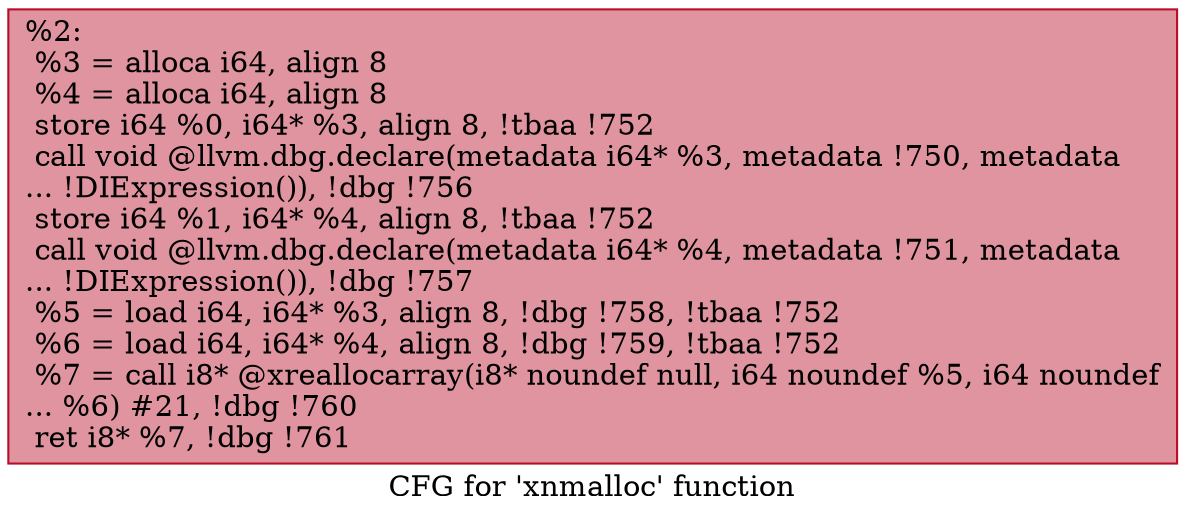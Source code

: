 digraph "CFG for 'xnmalloc' function" {
	label="CFG for 'xnmalloc' function";

	Node0x18c75a0 [shape=record,color="#b70d28ff", style=filled, fillcolor="#b70d2870",label="{%2:\l  %3 = alloca i64, align 8\l  %4 = alloca i64, align 8\l  store i64 %0, i64* %3, align 8, !tbaa !752\l  call void @llvm.dbg.declare(metadata i64* %3, metadata !750, metadata\l... !DIExpression()), !dbg !756\l  store i64 %1, i64* %4, align 8, !tbaa !752\l  call void @llvm.dbg.declare(metadata i64* %4, metadata !751, metadata\l... !DIExpression()), !dbg !757\l  %5 = load i64, i64* %3, align 8, !dbg !758, !tbaa !752\l  %6 = load i64, i64* %4, align 8, !dbg !759, !tbaa !752\l  %7 = call i8* @xreallocarray(i8* noundef null, i64 noundef %5, i64 noundef\l... %6) #21, !dbg !760\l  ret i8* %7, !dbg !761\l}"];
}
